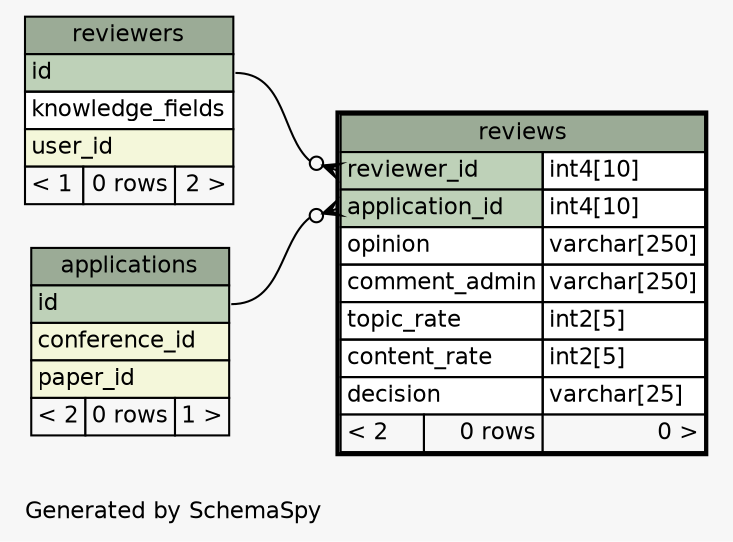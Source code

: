 // dot 2.38.0 on Windows 10 10.0
// SchemaSpy rev 590
digraph "oneDegreeRelationshipsDiagram" {
  graph [
    rankdir="RL"
    bgcolor="#f7f7f7"
    label="\nGenerated by SchemaSpy"
    labeljust="l"
    nodesep="0.18"
    ranksep="0.46"
    fontname="Helvetica"
    fontsize="11"
  ];
  node [
    fontname="Helvetica"
    fontsize="11"
    shape="plaintext"
  ];
  edge [
    arrowsize="0.8"
  ];
  "reviews":"application_id":w -> "applications":"id":e [arrowhead=none dir=back arrowtail=crowodot];
  "reviews":"reviewer_id":w -> "reviewers":"id":e [arrowhead=none dir=back arrowtail=crowodot];
  "applications" [
    label=<
    <TABLE BORDER="0" CELLBORDER="1" CELLSPACING="0" BGCOLOR="#ffffff">
      <TR><TD COLSPAN="3" BGCOLOR="#9bab96" ALIGN="CENTER">applications</TD></TR>
      <TR><TD PORT="id" COLSPAN="3" BGCOLOR="#bed1b8" ALIGN="LEFT">id</TD></TR>
      <TR><TD PORT="conference_id" COLSPAN="3" BGCOLOR="#f4f7da" ALIGN="LEFT">conference_id</TD></TR>
      <TR><TD PORT="paper_id" COLSPAN="3" BGCOLOR="#f4f7da" ALIGN="LEFT">paper_id</TD></TR>
      <TR><TD ALIGN="LEFT" BGCOLOR="#f7f7f7">&lt; 2</TD><TD ALIGN="RIGHT" BGCOLOR="#f7f7f7">0 rows</TD><TD ALIGN="RIGHT" BGCOLOR="#f7f7f7">1 &gt;</TD></TR>
    </TABLE>>
    URL="applications.html"
    tooltip="applications"
  ];
  "reviewers" [
    label=<
    <TABLE BORDER="0" CELLBORDER="1" CELLSPACING="0" BGCOLOR="#ffffff">
      <TR><TD COLSPAN="3" BGCOLOR="#9bab96" ALIGN="CENTER">reviewers</TD></TR>
      <TR><TD PORT="id" COLSPAN="3" BGCOLOR="#bed1b8" ALIGN="LEFT">id</TD></TR>
      <TR><TD PORT="knowledge_fields" COLSPAN="3" ALIGN="LEFT">knowledge_fields</TD></TR>
      <TR><TD PORT="user_id" COLSPAN="3" BGCOLOR="#f4f7da" ALIGN="LEFT">user_id</TD></TR>
      <TR><TD ALIGN="LEFT" BGCOLOR="#f7f7f7">&lt; 1</TD><TD ALIGN="RIGHT" BGCOLOR="#f7f7f7">0 rows</TD><TD ALIGN="RIGHT" BGCOLOR="#f7f7f7">2 &gt;</TD></TR>
    </TABLE>>
    URL="reviewers.html"
    tooltip="reviewers"
  ];
  "reviews" [
    label=<
    <TABLE BORDER="2" CELLBORDER="1" CELLSPACING="0" BGCOLOR="#ffffff">
      <TR><TD COLSPAN="3" BGCOLOR="#9bab96" ALIGN="CENTER">reviews</TD></TR>
      <TR><TD PORT="reviewer_id" COLSPAN="2" BGCOLOR="#bed1b8" ALIGN="LEFT">reviewer_id</TD><TD PORT="reviewer_id.type" ALIGN="LEFT">int4[10]</TD></TR>
      <TR><TD PORT="application_id" COLSPAN="2" BGCOLOR="#bed1b8" ALIGN="LEFT">application_id</TD><TD PORT="application_id.type" ALIGN="LEFT">int4[10]</TD></TR>
      <TR><TD PORT="opinion" COLSPAN="2" ALIGN="LEFT">opinion</TD><TD PORT="opinion.type" ALIGN="LEFT">varchar[250]</TD></TR>
      <TR><TD PORT="comment_admin" COLSPAN="2" ALIGN="LEFT">comment_admin</TD><TD PORT="comment_admin.type" ALIGN="LEFT">varchar[250]</TD></TR>
      <TR><TD PORT="topic_rate" COLSPAN="2" ALIGN="LEFT">topic_rate</TD><TD PORT="topic_rate.type" ALIGN="LEFT">int2[5]</TD></TR>
      <TR><TD PORT="content_rate" COLSPAN="2" ALIGN="LEFT">content_rate</TD><TD PORT="content_rate.type" ALIGN="LEFT">int2[5]</TD></TR>
      <TR><TD PORT="decision" COLSPAN="2" ALIGN="LEFT">decision</TD><TD PORT="decision.type" ALIGN="LEFT">varchar[25]</TD></TR>
      <TR><TD ALIGN="LEFT" BGCOLOR="#f7f7f7">&lt; 2</TD><TD ALIGN="RIGHT" BGCOLOR="#f7f7f7">0 rows</TD><TD ALIGN="RIGHT" BGCOLOR="#f7f7f7">0 &gt;</TD></TR>
    </TABLE>>
    URL="reviews.html"
    tooltip="reviews"
  ];
}
